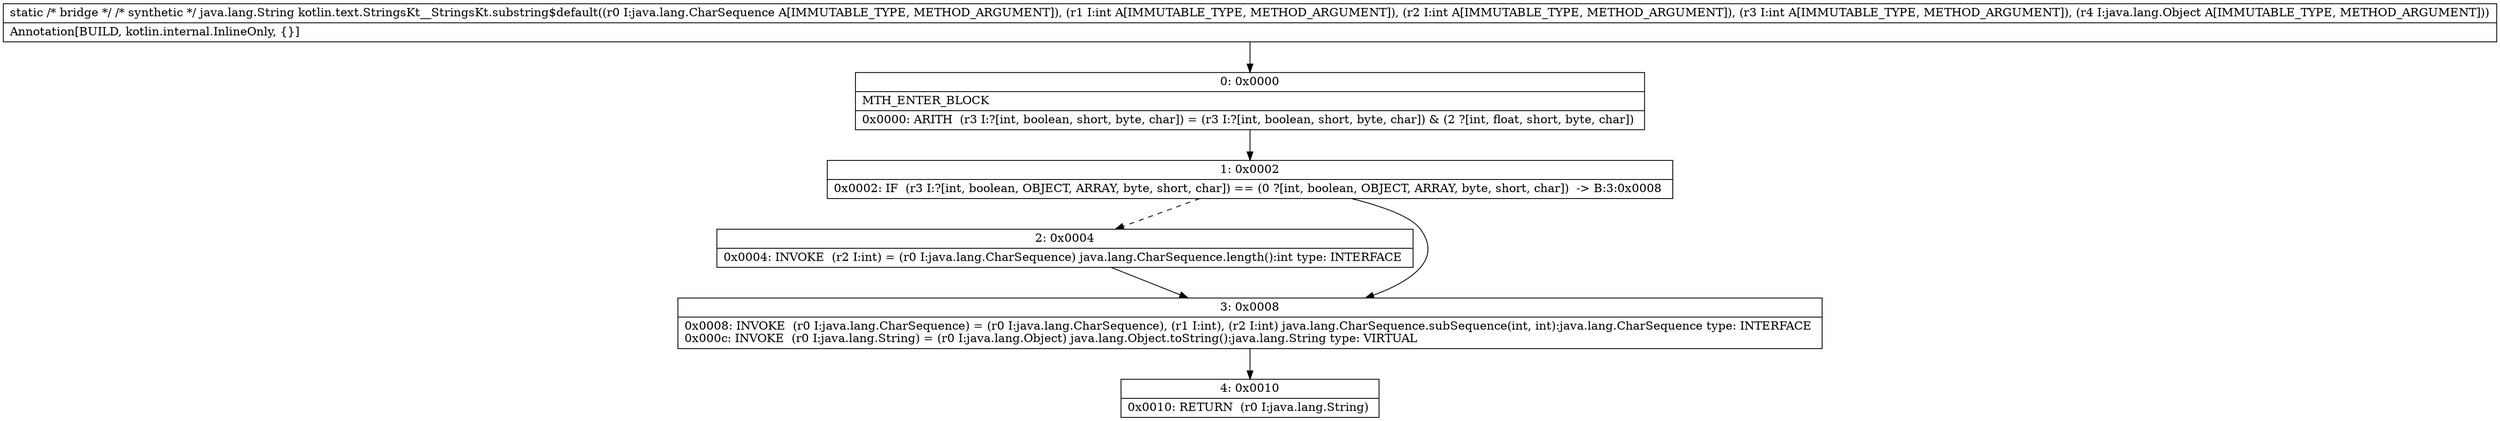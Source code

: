 digraph "CFG forkotlin.text.StringsKt__StringsKt.substring$default(Ljava\/lang\/CharSequence;IIILjava\/lang\/Object;)Ljava\/lang\/String;" {
Node_0 [shape=record,label="{0\:\ 0x0000|MTH_ENTER_BLOCK\l|0x0000: ARITH  (r3 I:?[int, boolean, short, byte, char]) = (r3 I:?[int, boolean, short, byte, char]) & (2 ?[int, float, short, byte, char]) \l}"];
Node_1 [shape=record,label="{1\:\ 0x0002|0x0002: IF  (r3 I:?[int, boolean, OBJECT, ARRAY, byte, short, char]) == (0 ?[int, boolean, OBJECT, ARRAY, byte, short, char])  \-\> B:3:0x0008 \l}"];
Node_2 [shape=record,label="{2\:\ 0x0004|0x0004: INVOKE  (r2 I:int) = (r0 I:java.lang.CharSequence) java.lang.CharSequence.length():int type: INTERFACE \l}"];
Node_3 [shape=record,label="{3\:\ 0x0008|0x0008: INVOKE  (r0 I:java.lang.CharSequence) = (r0 I:java.lang.CharSequence), (r1 I:int), (r2 I:int) java.lang.CharSequence.subSequence(int, int):java.lang.CharSequence type: INTERFACE \l0x000c: INVOKE  (r0 I:java.lang.String) = (r0 I:java.lang.Object) java.lang.Object.toString():java.lang.String type: VIRTUAL \l}"];
Node_4 [shape=record,label="{4\:\ 0x0010|0x0010: RETURN  (r0 I:java.lang.String) \l}"];
MethodNode[shape=record,label="{static \/* bridge *\/ \/* synthetic *\/ java.lang.String kotlin.text.StringsKt__StringsKt.substring$default((r0 I:java.lang.CharSequence A[IMMUTABLE_TYPE, METHOD_ARGUMENT]), (r1 I:int A[IMMUTABLE_TYPE, METHOD_ARGUMENT]), (r2 I:int A[IMMUTABLE_TYPE, METHOD_ARGUMENT]), (r3 I:int A[IMMUTABLE_TYPE, METHOD_ARGUMENT]), (r4 I:java.lang.Object A[IMMUTABLE_TYPE, METHOD_ARGUMENT]))  | Annotation[BUILD, kotlin.internal.InlineOnly, \{\}]\l}"];
MethodNode -> Node_0;
Node_0 -> Node_1;
Node_1 -> Node_2[style=dashed];
Node_1 -> Node_3;
Node_2 -> Node_3;
Node_3 -> Node_4;
}

